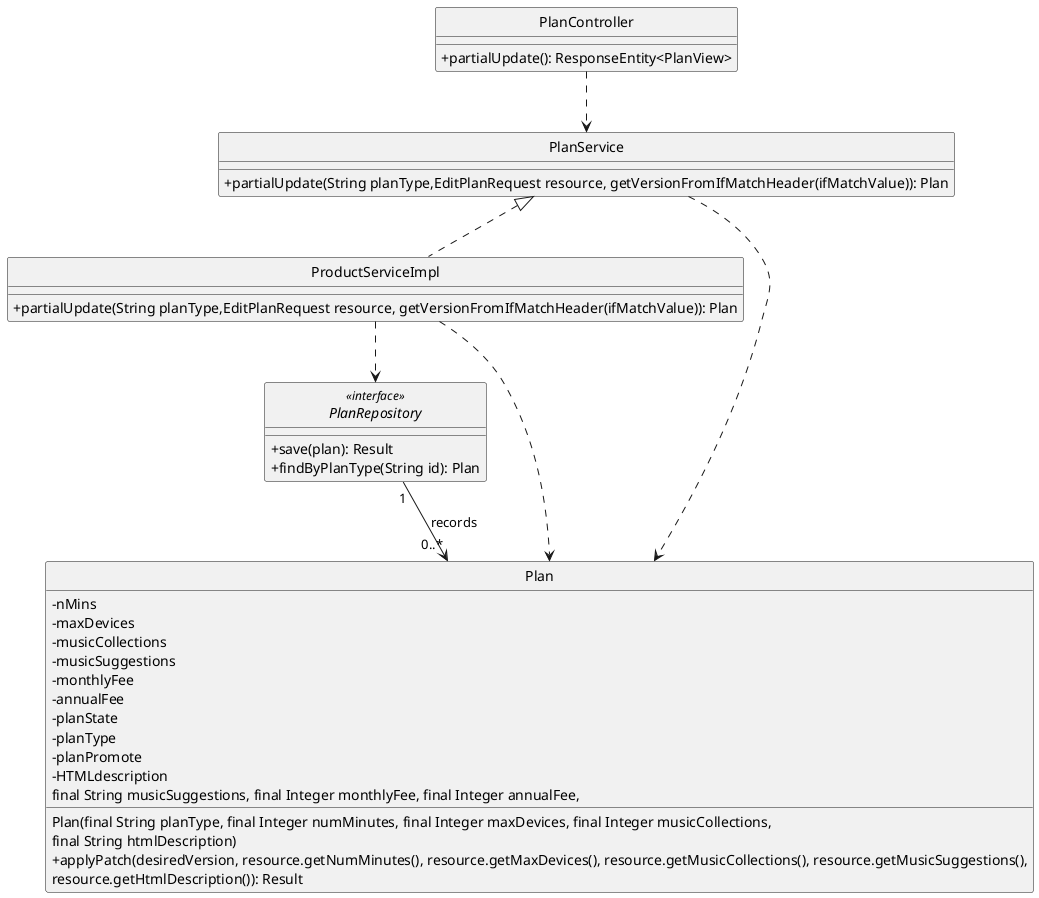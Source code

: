@startuml
'https://plantuml.com/class-diagram

hide circle
skinparam classAttributeIconSize 0



class PlanController {
 +partialUpdate(): ResponseEntity<PlanView>
}



class PlanService {
 +partialUpdate(String planType,EditPlanRequest resource, getVersionFromIfMatchHeader(ifMatchValue)): Plan
}
class ProductServiceImpl{
 +partialUpdate(String planType,EditPlanRequest resource, getVersionFromIfMatchHeader(ifMatchValue)): Plan
}

interface PlanRepository <<interface>> {
 +save(plan): Result
 +findByPlanType(String id): Plan
}


class Plan {
    -nMins
    -maxDevices
    -musicCollections
    -musicSuggestions
    -monthlyFee
    -annualFee
    -planState
    -planType
    -planPromote
    -HTMLdescription
Plan(final String planType, final Integer numMinutes, final Integer maxDevices, final Integer musicCollections,
                        final String musicSuggestions, final Integer monthlyFee, final Integer annualFee,
                        final String htmlDescription)
+applyPatch(desiredVersion, resource.getNumMinutes(), resource.getMaxDevices(), resource.getMusicCollections(), resource.getMusicSuggestions(),
                            resource.getHtmlDescription()): Result
}


PlanRepository "1" --> "0..*" Plan:  records
PlanController ..> PlanService
ProductServiceImpl ..> PlanRepository

ProductServiceImpl ..> Plan
PlanService ..> Plan
ProductServiceImpl .up.|> PlanService

@enduml
